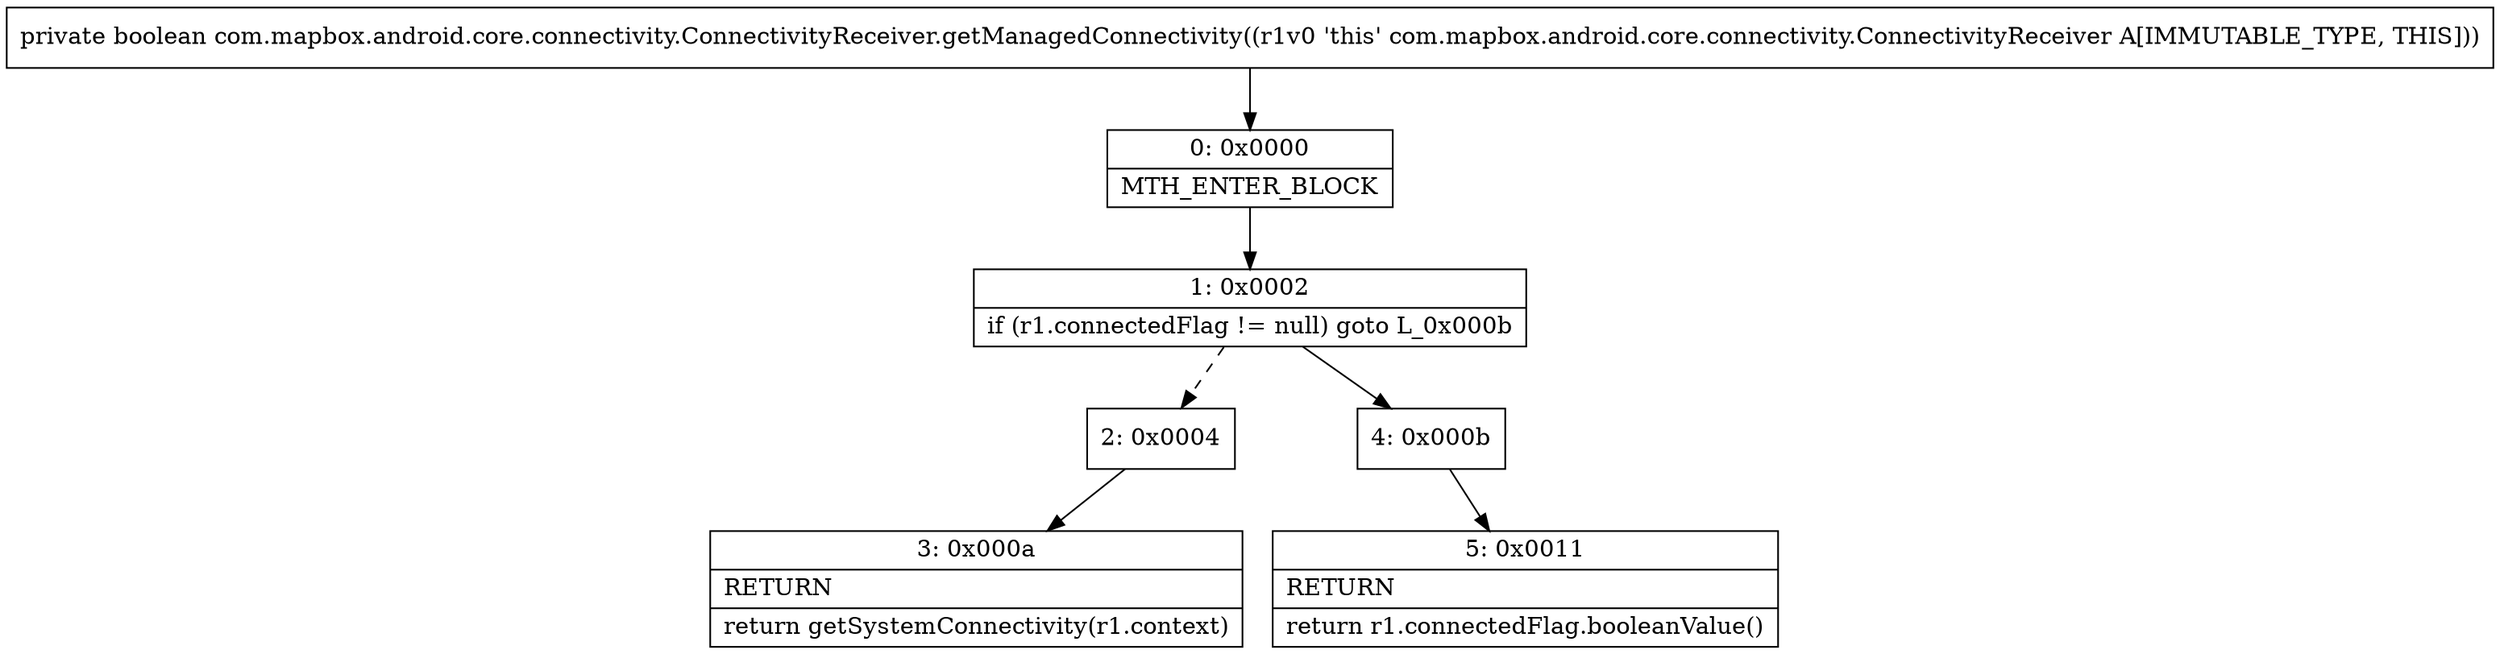 digraph "CFG forcom.mapbox.android.core.connectivity.ConnectivityReceiver.getManagedConnectivity()Z" {
Node_0 [shape=record,label="{0\:\ 0x0000|MTH_ENTER_BLOCK\l}"];
Node_1 [shape=record,label="{1\:\ 0x0002|if (r1.connectedFlag != null) goto L_0x000b\l}"];
Node_2 [shape=record,label="{2\:\ 0x0004}"];
Node_3 [shape=record,label="{3\:\ 0x000a|RETURN\l|return getSystemConnectivity(r1.context)\l}"];
Node_4 [shape=record,label="{4\:\ 0x000b}"];
Node_5 [shape=record,label="{5\:\ 0x0011|RETURN\l|return r1.connectedFlag.booleanValue()\l}"];
MethodNode[shape=record,label="{private boolean com.mapbox.android.core.connectivity.ConnectivityReceiver.getManagedConnectivity((r1v0 'this' com.mapbox.android.core.connectivity.ConnectivityReceiver A[IMMUTABLE_TYPE, THIS])) }"];
MethodNode -> Node_0;
Node_0 -> Node_1;
Node_1 -> Node_2[style=dashed];
Node_1 -> Node_4;
Node_2 -> Node_3;
Node_4 -> Node_5;
}

